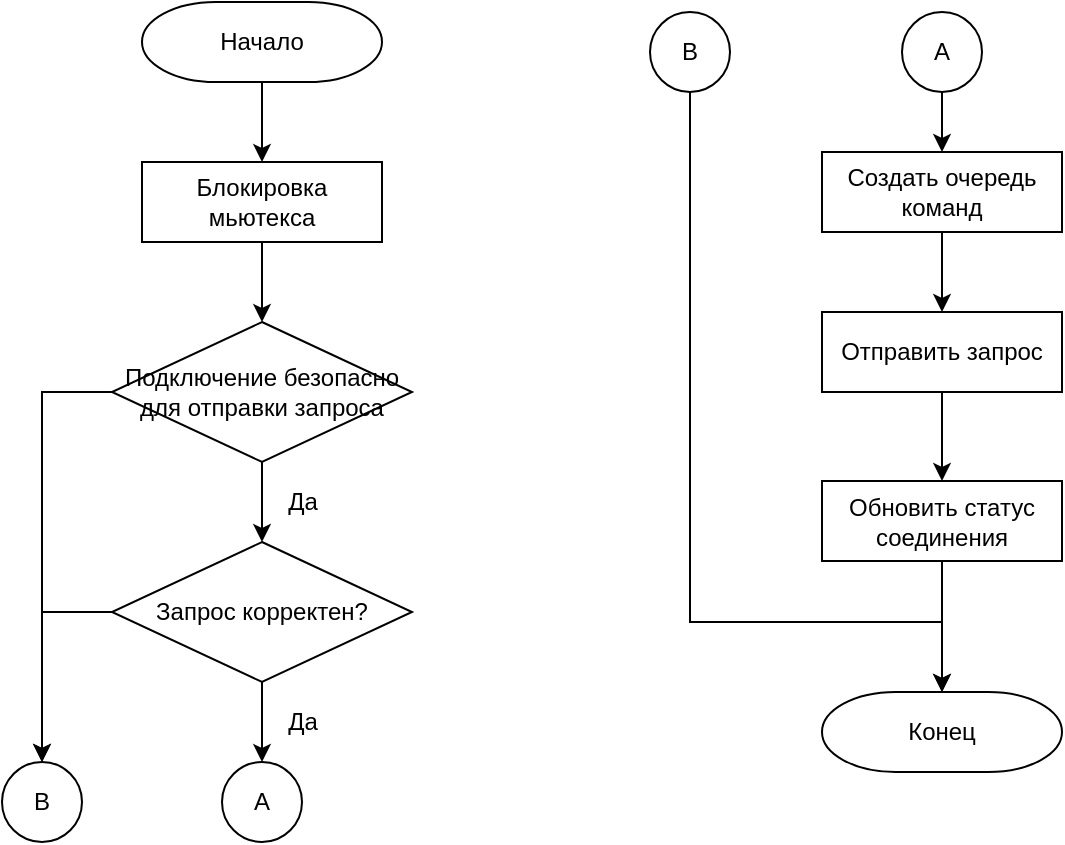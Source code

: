 <mxfile version="13.9.9" type="device"><diagram id="gliHLvQFvIHydyBWGM-A" name="Страница 1"><mxGraphModel dx="1024" dy="584" grid="1" gridSize="10" guides="1" tooltips="1" connect="1" arrows="1" fold="1" page="1" pageScale="1" pageWidth="827" pageHeight="1169" math="0" shadow="0"><root><mxCell id="0"/><mxCell id="1" parent="0"/><mxCell id="k-T3QM_nEGs3dEqhVsLz-6" style="edgeStyle=orthogonalEdgeStyle;rounded=0;orthogonalLoop=1;jettySize=auto;html=1;exitX=0.5;exitY=1;exitDx=0;exitDy=0;exitPerimeter=0;entryX=0.5;entryY=0;entryDx=0;entryDy=0;" parent="1" source="k-T3QM_nEGs3dEqhVsLz-3" target="k-T3QM_nEGs3dEqhVsLz-5" edge="1"><mxGeometry relative="1" as="geometry"/></mxCell><mxCell id="k-T3QM_nEGs3dEqhVsLz-3" value="Начало" style="strokeWidth=1;html=1;shape=mxgraph.flowchart.terminator;whiteSpace=wrap;" parent="1" vertex="1"><mxGeometry x="160" width="120" height="40" as="geometry"/></mxCell><mxCell id="k-T3QM_nEGs3dEqhVsLz-7" style="edgeStyle=orthogonalEdgeStyle;rounded=0;orthogonalLoop=1;jettySize=auto;html=1;exitX=0.5;exitY=1;exitDx=0;exitDy=0;entryX=0.5;entryY=0;entryDx=0;entryDy=0;" parent="1" source="k-T3QM_nEGs3dEqhVsLz-5" edge="1"><mxGeometry relative="1" as="geometry"><mxPoint x="220" y="160" as="targetPoint"/></mxGeometry></mxCell><mxCell id="k-T3QM_nEGs3dEqhVsLz-5" value="Блокировка мьютекса" style="rounded=0;whiteSpace=wrap;html=1;" parent="1" vertex="1"><mxGeometry x="160" y="80" width="120" height="40" as="geometry"/></mxCell><mxCell id="k-T3QM_nEGs3dEqhVsLz-14" style="edgeStyle=orthogonalEdgeStyle;rounded=0;orthogonalLoop=1;jettySize=auto;html=1;exitX=0.5;exitY=1;exitDx=0;exitDy=0;exitPerimeter=0;entryX=0.5;entryY=0;entryDx=0;entryDy=0;entryPerimeter=0;" parent="1" source="k-T3QM_nEGs3dEqhVsLz-8" target="k-T3QM_nEGs3dEqhVsLz-9" edge="1"><mxGeometry relative="1" as="geometry"/></mxCell><mxCell id="k-T3QM_nEGs3dEqhVsLz-19" style="edgeStyle=orthogonalEdgeStyle;rounded=0;orthogonalLoop=1;jettySize=auto;html=1;exitX=0;exitY=0.5;exitDx=0;exitDy=0;exitPerimeter=0;entryX=0.5;entryY=0;entryDx=0;entryDy=0;" parent="1" source="k-T3QM_nEGs3dEqhVsLz-8" target="YvY-KUP57oy3GBkdquBN-12" edge="1"><mxGeometry relative="1" as="geometry"><Array as="points"><mxPoint x="110" y="195"/></Array><mxPoint x="220" y="650" as="targetPoint"/></mxGeometry></mxCell><mxCell id="k-T3QM_nEGs3dEqhVsLz-8" value="Подключение безопасно для отправки запроса" style="strokeWidth=1;html=1;shape=mxgraph.flowchart.decision;whiteSpace=wrap;" parent="1" vertex="1"><mxGeometry x="145" y="160" width="150" height="70" as="geometry"/></mxCell><mxCell id="k-T3QM_nEGs3dEqhVsLz-15" style="edgeStyle=orthogonalEdgeStyle;rounded=0;orthogonalLoop=1;jettySize=auto;html=1;exitX=0.5;exitY=1;exitDx=0;exitDy=0;exitPerimeter=0;entryX=0.5;entryY=0;entryDx=0;entryDy=0;" parent="1" source="k-T3QM_nEGs3dEqhVsLz-9" edge="1"><mxGeometry relative="1" as="geometry"><mxPoint x="220" y="380" as="targetPoint"/></mxGeometry></mxCell><mxCell id="k-T3QM_nEGs3dEqhVsLz-22" style="edgeStyle=orthogonalEdgeStyle;rounded=0;orthogonalLoop=1;jettySize=auto;html=1;exitX=0;exitY=0.5;exitDx=0;exitDy=0;exitPerimeter=0;entryX=0.5;entryY=0;entryDx=0;entryDy=0;" parent="1" source="k-T3QM_nEGs3dEqhVsLz-9" target="YvY-KUP57oy3GBkdquBN-12" edge="1"><mxGeometry relative="1" as="geometry"><Array as="points"><mxPoint x="110" y="305"/></Array><mxPoint x="220" y="650" as="targetPoint"/></mxGeometry></mxCell><mxCell id="k-T3QM_nEGs3dEqhVsLz-9" value="Запрос корректен?" style="strokeWidth=1;html=1;shape=mxgraph.flowchart.decision;whiteSpace=wrap;" parent="1" vertex="1"><mxGeometry x="145" y="270" width="150" height="70" as="geometry"/></mxCell><mxCell id="k-T3QM_nEGs3dEqhVsLz-21" value="Да" style="text;html=1;align=center;verticalAlign=middle;resizable=0;points=[];autosize=1;" parent="1" vertex="1"><mxGeometry x="225" y="240" width="30" height="20" as="geometry"/></mxCell><mxCell id="YvY-KUP57oy3GBkdquBN-1" style="edgeStyle=orthogonalEdgeStyle;rounded=0;orthogonalLoop=1;jettySize=auto;html=1;exitX=0.5;exitY=1;exitDx=0;exitDy=0;entryX=0.5;entryY=0;entryDx=0;entryDy=0;" edge="1" parent="1" source="YvY-KUP57oy3GBkdquBN-2" target="YvY-KUP57oy3GBkdquBN-4"><mxGeometry relative="1" as="geometry"/></mxCell><mxCell id="YvY-KUP57oy3GBkdquBN-2" value="Создать очередь команд" style="rounded=0;whiteSpace=wrap;html=1;" vertex="1" parent="1"><mxGeometry x="500" y="75" width="120" height="40" as="geometry"/></mxCell><mxCell id="YvY-KUP57oy3GBkdquBN-3" style="edgeStyle=orthogonalEdgeStyle;rounded=0;orthogonalLoop=1;jettySize=auto;html=1;exitX=0.5;exitY=1;exitDx=0;exitDy=0;entryX=0.5;entryY=0;entryDx=0;entryDy=0;" edge="1" parent="1" source="YvY-KUP57oy3GBkdquBN-4" target="YvY-KUP57oy3GBkdquBN-6"><mxGeometry relative="1" as="geometry"/></mxCell><mxCell id="YvY-KUP57oy3GBkdquBN-4" value="Отправить запрос" style="rounded=0;whiteSpace=wrap;html=1;" vertex="1" parent="1"><mxGeometry x="500" y="155" width="120" height="40" as="geometry"/></mxCell><mxCell id="YvY-KUP57oy3GBkdquBN-5" style="edgeStyle=orthogonalEdgeStyle;rounded=0;orthogonalLoop=1;jettySize=auto;html=1;exitX=0.5;exitY=1;exitDx=0;exitDy=0;entryX=0.5;entryY=0;entryDx=0;entryDy=0;entryPerimeter=0;" edge="1" parent="1" source="YvY-KUP57oy3GBkdquBN-6" target="YvY-KUP57oy3GBkdquBN-7"><mxGeometry relative="1" as="geometry"/></mxCell><mxCell id="YvY-KUP57oy3GBkdquBN-6" value="Обновить статус соединения" style="rounded=0;whiteSpace=wrap;html=1;" vertex="1" parent="1"><mxGeometry x="500" y="239.5" width="120" height="40" as="geometry"/></mxCell><mxCell id="YvY-KUP57oy3GBkdquBN-7" value="Конец" style="strokeWidth=1;html=1;shape=mxgraph.flowchart.terminator;whiteSpace=wrap;" vertex="1" parent="1"><mxGeometry x="500" y="345" width="120" height="40" as="geometry"/></mxCell><mxCell id="YvY-KUP57oy3GBkdquBN-8" value="Да" style="text;html=1;align=center;verticalAlign=middle;resizable=0;points=[];autosize=1;" vertex="1" parent="1"><mxGeometry x="225" y="350" width="30" height="20" as="geometry"/></mxCell><mxCell id="YvY-KUP57oy3GBkdquBN-9" value="А" style="ellipse;whiteSpace=wrap;html=1;aspect=fixed;" vertex="1" parent="1"><mxGeometry x="200" y="380" width="40" height="40" as="geometry"/></mxCell><mxCell id="YvY-KUP57oy3GBkdquBN-11" style="edgeStyle=orthogonalEdgeStyle;rounded=0;orthogonalLoop=1;jettySize=auto;html=1;exitX=0.5;exitY=1;exitDx=0;exitDy=0;entryX=0.5;entryY=0;entryDx=0;entryDy=0;" edge="1" parent="1" source="YvY-KUP57oy3GBkdquBN-10" target="YvY-KUP57oy3GBkdquBN-2"><mxGeometry relative="1" as="geometry"/></mxCell><mxCell id="YvY-KUP57oy3GBkdquBN-10" value="А" style="ellipse;whiteSpace=wrap;html=1;aspect=fixed;" vertex="1" parent="1"><mxGeometry x="540" y="5" width="40" height="40" as="geometry"/></mxCell><mxCell id="YvY-KUP57oy3GBkdquBN-12" value="В" style="ellipse;whiteSpace=wrap;html=1;aspect=fixed;" vertex="1" parent="1"><mxGeometry x="90" y="380" width="40" height="40" as="geometry"/></mxCell><mxCell id="YvY-KUP57oy3GBkdquBN-14" style="edgeStyle=orthogonalEdgeStyle;rounded=0;orthogonalLoop=1;jettySize=auto;html=1;exitX=0.5;exitY=1;exitDx=0;exitDy=0;entryX=0.5;entryY=0;entryDx=0;entryDy=0;entryPerimeter=0;" edge="1" parent="1" source="YvY-KUP57oy3GBkdquBN-13" target="YvY-KUP57oy3GBkdquBN-7"><mxGeometry relative="1" as="geometry"><Array as="points"><mxPoint x="434" y="310"/><mxPoint x="560" y="310"/></Array></mxGeometry></mxCell><mxCell id="YvY-KUP57oy3GBkdquBN-13" value="В" style="ellipse;whiteSpace=wrap;html=1;aspect=fixed;" vertex="1" parent="1"><mxGeometry x="414" y="5" width="40" height="40" as="geometry"/></mxCell></root></mxGraphModel></diagram></mxfile>